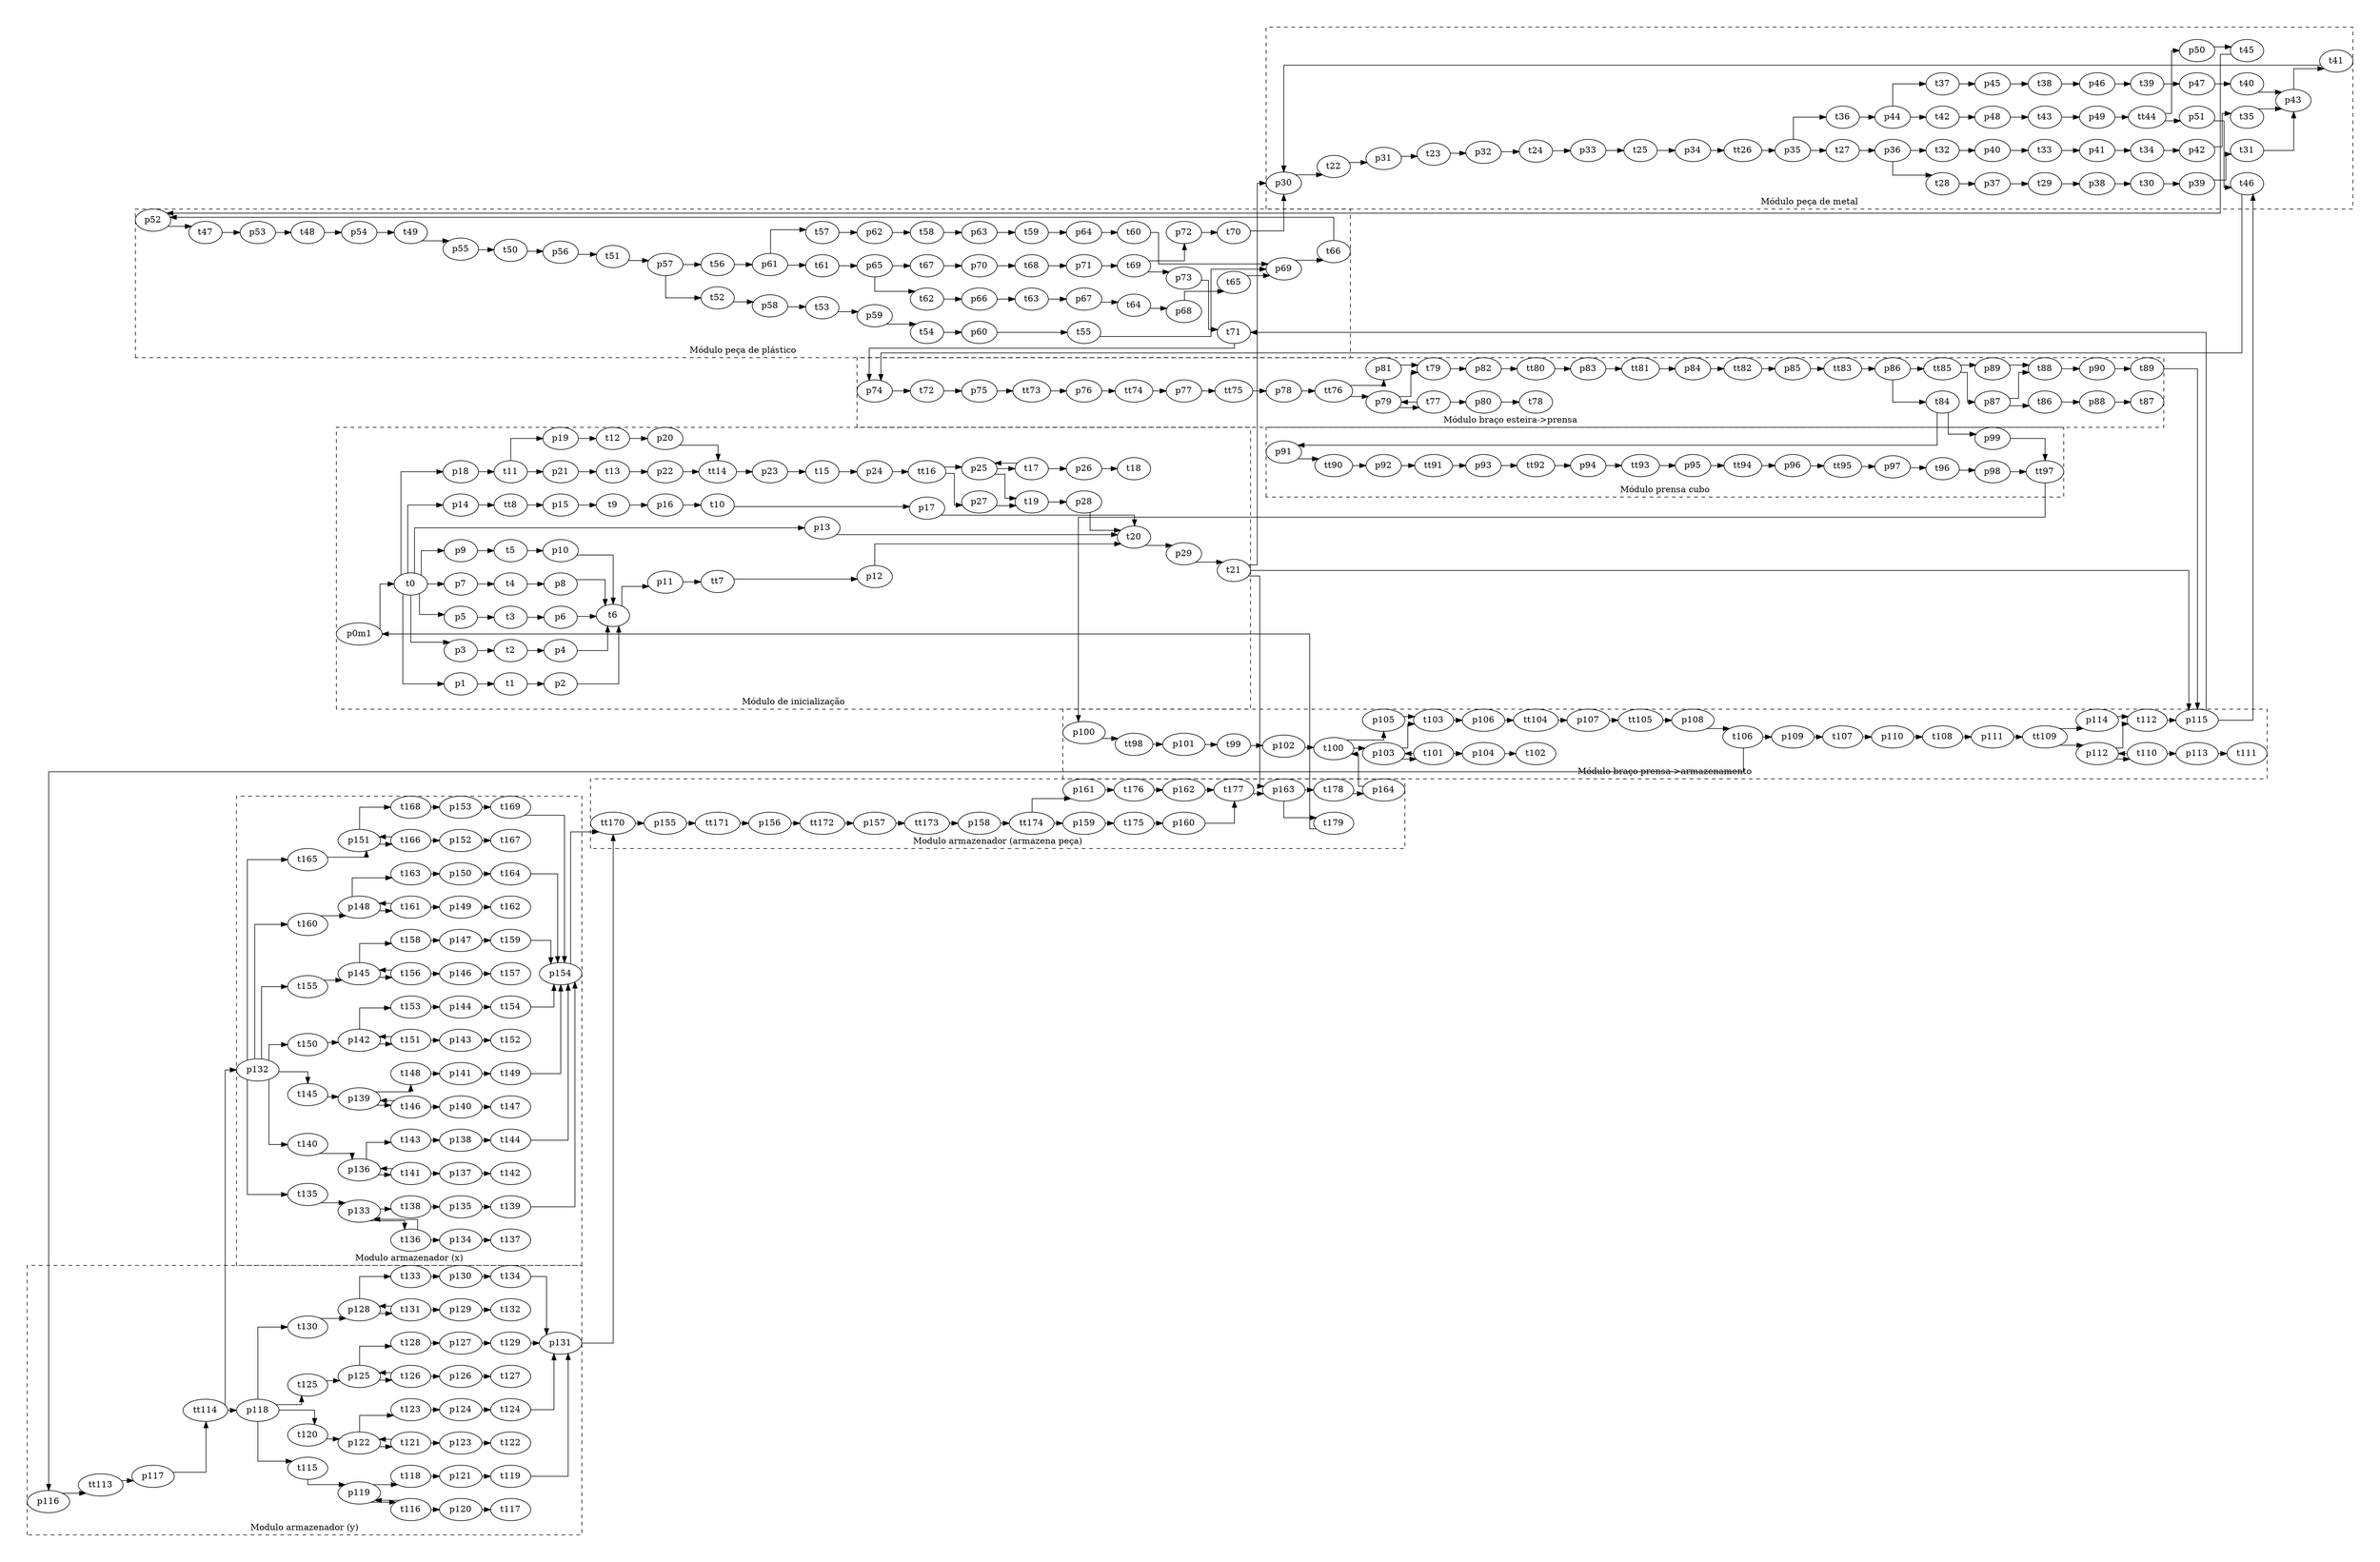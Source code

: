   digraph A {
    splines = ortho
    rankdir=LR;
    ratio=fill
    graph [pad="0.5", nodesep="0.25", ranksep="0.2"];
    margin=0;


# Modulo iinicialização

    p0m1
    p1
    p2
    p3
    p4
    p5
    p6
    p7
    p8
    p9
    p10
    p11
    p12
    p13
    p14
    p15
    p16
    p17
    p18
    p19
    p20
    p21
    p22
    p23
    p24
    p25
    p26
    p27
    p28
    p29

    t0
    t1
    t2
    t3
    t4
    t5
    t6
    tt7
    tt8
    t9
    t10
    t11
    t12
    t13
    tt14
    t15
    tt16
    t17
    t18
    t19
    t20
    t21

subgraph cluster_1 {
  label="Módulo de inicialização";
  labelloc = b
  style="dashed"
  # color="red"
  # pre

  p0m1 -> t0

  p1 -> t1
  p2 -> t6
  p3 -> t2
  p4 -> t6
  p5 -> t3
  p6 -> t6
  p7 -> t4
  p8 -> t6
  p9 -> t5
  p10 -> t6
  p11 -> tt7
  p12 -> t20

  p13 -> t20

  p14 -> tt8
  p15 -> t9
  p16 -> t10
  p17 -> t20

  p18 -> t11
  p19 -> t12
  p20 -> tt14
  p21 -> t13
  p22 -> tt14
  p23 -> t15
  p24 -> tt16
  p25 -> t17
  p25 -> t19
  p26 -> t18
  p27 -> t19
  p28 -> t20

  p29 -> t21

# pos

  t0 -> p1
  t0 -> p3
  t0 -> p5
  t0 -> p7
  t0 -> p9
  t0 -> p13
  t0 -> p14
  t0 -> p18

  t1 -> p2
  t2 -> p4
  t3 -> p6
  t4 -> p8
  t5 -> p10
  t6 -> p11
  tt7 -> p12

  tt8 -> p15
  t9 -> p16
  t10 -> p17

  t11 -> p19
  t11 -> p21
  t12 -> p20
  t13 -> p22
  tt14 -> p23
  t15 -> p24
  tt16 -> p25
  tt16 -> p27
  t17 -> p25
  t17 -> p26
  t19 -> p28

  t20 -> p29
}
t21 -> p30

t21 -> p163

t21 -> p115



# Modulo Metal V

    p30
    p31
    p32
    p33
    p34
    p35
    p36
    p37
    p38
    p39
    p40
    p41
    p42
    p43
    p44
    p45
    p46
    p47
    p48
    p49
    p50
    p51

    t22
    t23
    t24
    t25
    tt26
    t27
    t28
    t29
    t30
    t31
    t32
    t33
    t34
    t35
    t36
    t37
    t38
    t39
    t40
    t41
    t42
    t43
    tt44
    t45
    t46

subgraph cluster_2 {
  label="Módulo peça de metal"
  style="dashed"
  #color="white"
  labelloc = b
  # margin=0
  #pre

  p30 -> t22
  p31 -> t23
  p32 -> t24
  p33 -> t25
  p34 -> tt26
  p35 -> t27
  p35 -> t36

  p36 -> t28
  p36 -> t32

  p37 -> t29
  p38 -> t30
  p39 -> t31

  p40 -> t33
  p41 -> t34
  p42 -> t35

  p43 -> t41

  p44 -> t37
  p44 -> t42

  p45 -> t38
  p46 -> t39
  p47 -> t40

  p48 -> t43
  p49 -> tt44
  p50 -> t45

  p51 -> t46

  #pos

  t22 -> p31
  t23 -> p32
  t24 -> p33
  t25 -> p34
  tt26 -> p35

  t27 -> p36

  t28 -> p37
  t29 -> p38
  t30 -> p39
  t31 -> p43

  t32 -> p40
  t33 -> p41
  t34 -> p42
  t35 -> p43

  t36 -> p44

  t37 -> p45
  t38 -> p46
  t39 -> p47
  t40 -> p43

  t41 -> p30

  t42 -> p48
  t43 -> p49
  tt44 -> p50
  tt44 -> p51

}

t46 -> p74

t45 -> p52


# Modulo Plastico branco ^

    p52
    p53
    p54
    p55
    p56
    p57
    p58
    p59
    p60
    p61
    p62
    p63
    p64
    p65
    p66
    p67
    p68
    p69
    p70
    p71
    p72
    p73

    t47
    t48
    t49
    t50
    t51
    t52
    t53
    t54
    t55
    t56
    t57
    t58
    t59
    t60
    t61
    t62
    t63
    t64
    t65
    t66
    t67
    t68
    t69
    t70
    t71

subgraph cluster_3 {
  label="Módulo peça de plástico"
  style="dashed"
  #color="white"
  labelloc = b
  # margin=0

# pre

p52 -> t47
p53 -> t48
p54 -> t49
p55 -> t50
p56 -> t51

p57 -> t52
p57 -> t56

p58 -> t53
p59 -> t54
p60 -> t55

p61 -> t57
p61 -> t61

p62 -> t58
p63 -> t59
p64 -> t60

p65 -> t62
p65 -> t67

p66 -> t63
p67 -> t64
p68 -> t65

p69 -> t66

p70 -> t68
p71 -> t69

p72 -> t70

p73 -> t71

#pos

t47 -> p53
t48 -> p54
t49 -> p55
t50 -> p56
t51 -> p57

t52 -> p58
t53 -> p59
t54 -> p60
t55 -> p69

t56 -> p61

t57 -> p62
t58 -> p63
t59 -> p64
t60 -> p69

t61 -> p65

t62 -> p66
t63 -> p67
t64 -> p68
t65 -> p69

t66 -> p52

t67 -> p70
t68 -> p71
t69 -> p72
t69 -> p73
}

t71 -> p74

t70 -> p30


# Modulo Braço (Esteira -> Prensa)

    p74
    p75
    p76
    p77
    p78
    p79
    p80
    p81
    p82
    p83
    p84
    p85
    p86
    p87
    p88
    p89
    p90

    t72
    tt73
    tt74
    tt75
    tt76
    t77
    t78
    t79
    tt80
    tt81
    tt82
    tt83
    t84
    tt85
    t86
    t87
    t88
    t89

subgraph cluster_4 {
  label="Módulo braço esteira->prensa";
  labelloc = b
  style="dashed"
  # color="red"

  # pre

  p74 -> t72
  p75 -> tt73
  p76 -> tt74
  p77 -> tt75
  p78 -> tt76

  p79 -> t77
  p79 -> t79

  p80 -> t78

  p81 -> t79

  p82 -> tt80
  p83 -> tt81
  p84 -> tt82
  p85 -> tt83

  p86 -> t84
  p86 -> tt85

  p87 -> t86
  p87 -> t88

  p88 -> t87

  p89 -> t88
  p90 -> t89


  #pos
  t72 -> p75
  tt73 -> p76
  tt74 -> p77
  tt75 -> p78

  tt76 -> p79
  tt76 -> p81

  t77 -> p79
  t77 -> p80


  t79 -> p82
  tt80 -> p83
  tt81 -> p84
  tt82 -> p85
  tt83 -> p86

  tt85 -> p87
  tt85 -> p89

  t86 -> p88

  t88 -> p90

}

t84 -> p91
t84 -> p99
t89 -> p115

# Modulo prensa cubo

    p91
    p92
    p93
    p94
    p95
    p96
    p97
    p98
    p99

    tt90
    tt91
    tt92
    tt93
    tt94
    tt95
    t96
    tt97

subgraph cluster_5 {
  label="Módulo prensa cubo";
  labelloc = b
  style="dashed"
  # color="red"
  # pre

  p91 -> tt90
  p92 -> tt91
  p93 -> tt92
  p94 -> tt93
  p95 -> tt94
  p96 -> tt95
  p97 -> t96
  p98 -> tt97
  p99 -> tt97

  #pos
  tt90 -> p92
  tt91 -> p93
  tt92 -> p94
  tt93 -> p95
  tt94 -> p96
  tt95 -> p97
  t96 -> p98


}

  tt97 -> p100

    # Modulo Braço Prensa -> Armazenador
    p100
    p101
    p102
    p103
    p104
    p105
    p106
    p107
    p108
    p109
    p110
    p111
    p112
    p113
    p114
    p115

    tt98
    t99
    t100
    t101
    t102
    t103
    tt104
    tt105
    t106
    t107
    t108
    tt109
    t110
    t111
    t112

subgraph cluster_6 {
  label="Módulo braço prensa->armazenamento";
  margin=0.3
  labelloc = b
  style="dashed"
  # color="red"
  # pre

  p100 -> tt98
  p101 -> t99
  p102 -> t100

  p103 -> t101
  p103 -> t103

  p104 -> t102

  p105 -> t103

  p106 -> tt104
  p107 -> tt105
  p108 -> t106
  p109 -> t107
  p110 -> t108
  p111 -> tt109

  p112 -> t112
  p112 -> t110

  p113 -> t111

  p114 -> t112

  #pos

  tt98 -> p101
  t99 -> p102
  t100 -> p103
  t100 -> p105

  t101 -> p103
  t101 -> p104

  t103 -> p106
  tt104 -> p107
  tt105 -> p108

  t106 -> p109

  t107 -> p110

  t108 -> p111

  tt109 -> p114
  tt109 -> p112

  t110 -> p112
  t110 -> p113

  t112 -> p115

}

t106->p116

p115 -> t46
p115 -> t71


# Modulo armazenador y

    p116
    p117
    p118
    p119
    p120
    p121
    p122
    p123
    p124
    p125
    p126
    p127
    p128
    p129
    p130
    p131

    tt113
    tt114
    t115
    t116
    t117
    t118
    t119
    t120
    t121
    t122
    t123
    t124
    t125
    t126
    t127
    t128
    t129
    t130
    t131
    t132
    t133
    t134

subgraph cluster_7 {
  label="Modulo armazenador (y)";
  labelloc = b
  style="dashed"
  # color="red"
  # pre

  p116 -> tt113
  p117 -> tt114

  p118 -> t115
  p118 -> t120
  p118 -> t125
  p118 -> t130


  p119 -> t116
  p119 -> t118

  p120 -> t117

  p121 -> t119

  p122 -> t121
  p122 -> t123

  p123 -> t122

  p124 -> t124

  p125 -> t126
  p125 -> t128

  p126 -> t127

  p127 -> t129

  p128 -> t131
  p128 -> t133

  p129 -> t132
  p130 -> t134

  #pos

  tt113 -> p117
  tt114 -> p118

  t115 -> p119

  t116 -> p119
  t116 -> p120

  t118 -> p121

  t119 -> p131

  t120 -> p122

  t121 -> p122
  t121 -> p123

  t123 -> p124

  t124 -> p131

  t125 -> p125

  t126 -> p125
  t126 -> p126

  t128 -> p127
  t129 -> p131

  t130 -> p128

  t131 -> p128
  t131 -> p129

  t133 -> p130

  t134 -> p131

}

  tt114 -> p132
  p131 -> tt170

# Módulo armazenador (x)

    p132
    p133
    p134
    p135
    p136
    p137
    p138
    p139
    p140
    p141
    p142
    p143
    p144
    p145
    p146
    p147
    p148
    p149
    p150
    p151
    p152
    p153
    p154

    t135
    t136
    t137
    t138
    t139
    t140
    t141
    t142
    t143
    t144
    t145
    t146
    t147
    t148
    t149
    t150
    t151
    t152
    t153
    t154
    t155
    t156
    t157
    t158
    t159
    t160
    t161
    t162
    t163
    t164
    t165
    t166
    t167
    t168
    t169
    
subgraph cluster_8 {
  label="Modulo armazenador (x)";
  labelloc = b
  style="dashed"
  # color="red"
  # pre

  p132 -> t135
  p132 -> t140
  p132 -> t145
  p132 -> t150
  p132 -> t155
  p132 -> t160
  p132 -> t165


  p133 -> t136
  p133 -> t138

  p134 -> t137

  p135 -> t139

  p136 -> t141
  p136 -> t143

  p137 -> t142

  p138 -> t144

  p139 -> t146
  p139 -> t148

  p140 -> t147

  p141 -> t149


  p142 -> t151
  p142 -> t153

  p143 -> t152

  p144 -> t154


  p145 -> t156
  p145 -> t158

  p146 -> t157

  p147 -> t159


  p148 -> t161
  p148 -> t163

  p149 -> t162

  p150 -> t164

  p151 -> t166
  p151 -> t168

  p152 -> t167

  p153 -> t169

  #pos

  t135 -> p133
  t136 -> p134
  t136 -> p133
  t138 -> p135
  t139 -> p154

  t140 -> p136
  t141 -> p137
  t141 -> p136
  t143 -> p138
  t144 -> p154

  t145 -> p139
  t146 -> p140
  t146 -> p139
  t148 -> p141
  t149 -> p154


  t150 -> p142
  t151 -> p143
  t151 -> p142
  t153 -> p144
  t154 -> p154

  t155 -> p145
  t156 -> p146
  t156 -> p145
  t158 -> p147
  t159 -> p154

  t160 -> p148
  t161 -> p149
  t161 -> p148
  t163 -> p150
  t164 -> p154

  t165 -> p151
  t166 -> p152
  t166 -> p151
  t168 -> p153
  t169 -> p154

}

    p154 -> tt170

# Módulo armazenador (coloca peça e reset)

    p155
    p156
    p157
    p158
    p159
    p160
    p161
    p162
    p163
    p164
    
    tt170
    tt171
    tt172
    tt173
    tt174
    t175
    t176
    t177
    t178
    t179

subgraph cluster_9 {
  label="Modulo armazenador (armazena peça)";
  labelloc = b
  margin=0.3
  style="dashed"
  # color="red"
  # pre

  p155 -> tt171
  p156 -> tt172
  p157 -> tt173
  p158 -> tt174

  p159 -> t175
  p160 -> t177

  p161 -> t176
  p162 -> t177

  p163 -> t178
  p163 -> t179

  #pos

  tt170 -> p155
  tt171 -> p156
  tt172 -> p157
  tt173 -> p158

  tt174 -> p159
  tt174 -> p161

  t175 -> p160
  t176 -> p162

  t177 -> p163

  t178 -> p164

}

t179 -> p0m1
p164 -> t100

}
